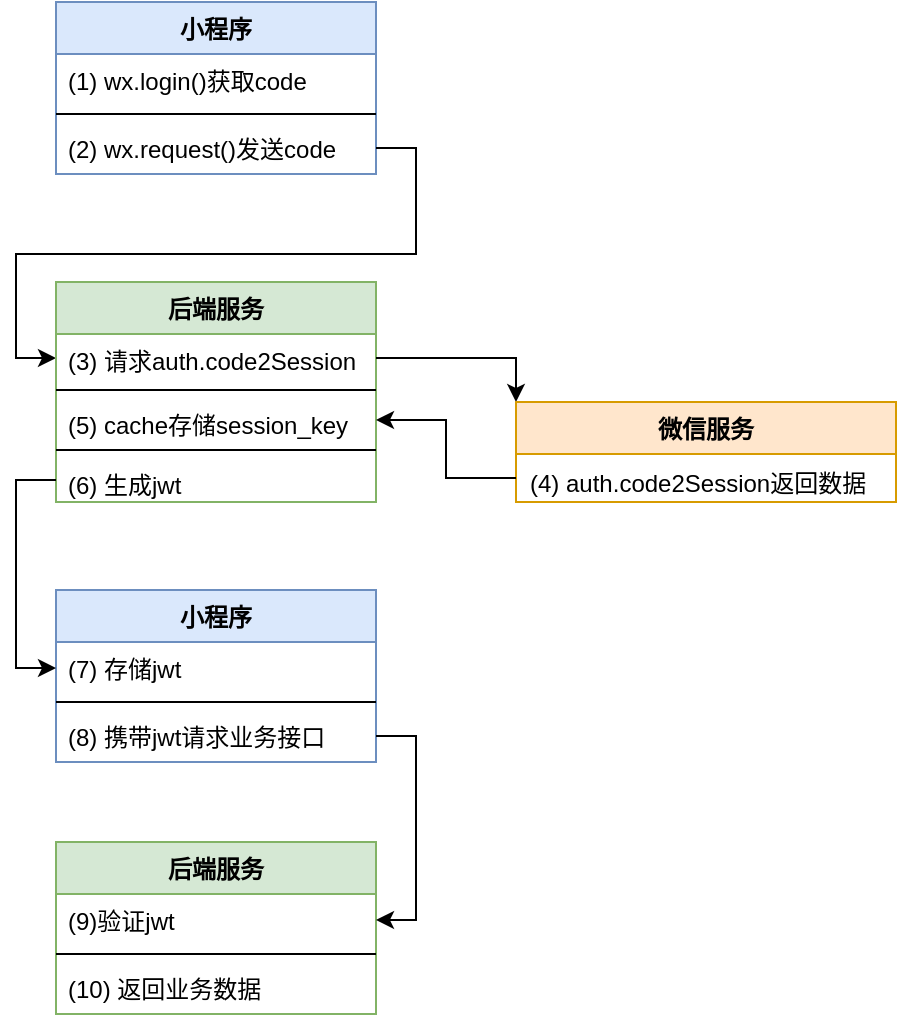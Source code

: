 <mxfile version="15.0.4" type="github">
  <diagram id="19BO0YPX0hd9bhDFKlXe" name="第 1 页">
    <mxGraphModel dx="1373" dy="774" grid="1" gridSize="10" guides="1" tooltips="1" connect="1" arrows="1" fold="1" page="1" pageScale="1" pageWidth="827" pageHeight="1169" math="0" shadow="0">
      <root>
        <mxCell id="0" />
        <mxCell id="1" parent="0" />
        <mxCell id="qBcfan_NChV7agnDNDgU-2" value="小程序" style="swimlane;fontStyle=1;align=center;verticalAlign=top;childLayout=stackLayout;horizontal=1;startSize=26;horizontalStack=0;resizeParent=1;resizeParentMax=0;resizeLast=0;collapsible=1;marginBottom=0;fillColor=#dae8fc;strokeColor=#6c8ebf;" vertex="1" parent="1">
          <mxGeometry x="300" y="60" width="160" height="86" as="geometry">
            <mxRectangle x="300" y="60" width="100" height="26" as="alternateBounds" />
          </mxGeometry>
        </mxCell>
        <mxCell id="qBcfan_NChV7agnDNDgU-3" value="(1) wx.login()获取code" style="text;strokeColor=none;fillColor=none;align=left;verticalAlign=top;spacingLeft=4;spacingRight=4;overflow=hidden;rotatable=0;points=[[0,0.5],[1,0.5]];portConstraint=eastwest;fontStyle=0" vertex="1" parent="qBcfan_NChV7agnDNDgU-2">
          <mxGeometry y="26" width="160" height="26" as="geometry" />
        </mxCell>
        <mxCell id="qBcfan_NChV7agnDNDgU-4" value="" style="line;strokeWidth=1;fillColor=none;align=left;verticalAlign=middle;spacingTop=-1;spacingLeft=3;spacingRight=3;rotatable=0;labelPosition=right;points=[];portConstraint=eastwest;" vertex="1" parent="qBcfan_NChV7agnDNDgU-2">
          <mxGeometry y="52" width="160" height="8" as="geometry" />
        </mxCell>
        <mxCell id="qBcfan_NChV7agnDNDgU-5" value="(2) wx.request()发送code" style="text;strokeColor=none;fillColor=none;align=left;verticalAlign=top;spacingLeft=4;spacingRight=4;overflow=hidden;rotatable=0;points=[[0,0.5],[1,0.5]];portConstraint=eastwest;" vertex="1" parent="qBcfan_NChV7agnDNDgU-2">
          <mxGeometry y="60" width="160" height="26" as="geometry" />
        </mxCell>
        <mxCell id="qBcfan_NChV7agnDNDgU-6" style="edgeStyle=orthogonalEdgeStyle;rounded=0;orthogonalLoop=1;jettySize=auto;html=1;exitX=1;exitY=0.5;exitDx=0;exitDy=0;entryX=0;entryY=0.5;entryDx=0;entryDy=0;" edge="1" parent="1" source="qBcfan_NChV7agnDNDgU-5" target="qBcfan_NChV7agnDNDgU-8">
          <mxGeometry relative="1" as="geometry">
            <mxPoint x="370" y="200" as="targetPoint" />
          </mxGeometry>
        </mxCell>
        <mxCell id="qBcfan_NChV7agnDNDgU-7" value="后端服务" style="swimlane;fontStyle=1;align=center;verticalAlign=top;childLayout=stackLayout;horizontal=1;startSize=26;horizontalStack=0;resizeParent=1;resizeParentMax=0;resizeLast=0;collapsible=1;marginBottom=0;fillColor=#d5e8d4;strokeColor=#82b366;" vertex="1" parent="1">
          <mxGeometry x="300" y="200" width="160" height="110" as="geometry">
            <mxRectangle x="300" y="200" width="100" height="26" as="alternateBounds" />
          </mxGeometry>
        </mxCell>
        <mxCell id="qBcfan_NChV7agnDNDgU-8" value="(3) 请求auth.code2Session" style="text;strokeColor=none;fillColor=none;align=left;verticalAlign=top;spacingLeft=4;spacingRight=4;overflow=hidden;rotatable=0;points=[[0,0.5],[1,0.5]];portConstraint=eastwest;" vertex="1" parent="qBcfan_NChV7agnDNDgU-7">
          <mxGeometry y="26" width="160" height="24" as="geometry" />
        </mxCell>
        <mxCell id="qBcfan_NChV7agnDNDgU-9" value="" style="line;strokeWidth=1;fillColor=none;align=left;verticalAlign=middle;spacingTop=-1;spacingLeft=3;spacingRight=3;rotatable=0;labelPosition=right;points=[];portConstraint=eastwest;" vertex="1" parent="qBcfan_NChV7agnDNDgU-7">
          <mxGeometry y="50" width="160" height="8" as="geometry" />
        </mxCell>
        <mxCell id="qBcfan_NChV7agnDNDgU-10" value="(5) cache存储session_key" style="text;strokeColor=none;fillColor=none;align=left;verticalAlign=top;spacingLeft=4;spacingRight=4;overflow=hidden;rotatable=0;points=[[0,0.5],[1,0.5]];portConstraint=eastwest;" vertex="1" parent="qBcfan_NChV7agnDNDgU-7">
          <mxGeometry y="58" width="160" height="22" as="geometry" />
        </mxCell>
        <mxCell id="qBcfan_NChV7agnDNDgU-40" value="" style="line;strokeWidth=1;fillColor=none;align=left;verticalAlign=middle;spacingTop=-1;spacingLeft=3;spacingRight=3;rotatable=0;labelPosition=right;points=[];portConstraint=eastwest;" vertex="1" parent="qBcfan_NChV7agnDNDgU-7">
          <mxGeometry y="80" width="160" height="8" as="geometry" />
        </mxCell>
        <mxCell id="qBcfan_NChV7agnDNDgU-43" value="(6) 生成jwt" style="text;strokeColor=none;fillColor=none;align=left;verticalAlign=top;spacingLeft=4;spacingRight=4;overflow=hidden;rotatable=0;points=[[0,0.5],[1,0.5]];portConstraint=eastwest;" vertex="1" parent="qBcfan_NChV7agnDNDgU-7">
          <mxGeometry y="88" width="160" height="22" as="geometry" />
        </mxCell>
        <mxCell id="qBcfan_NChV7agnDNDgU-11" style="edgeStyle=orthogonalEdgeStyle;rounded=0;orthogonalLoop=1;jettySize=auto;html=1;exitX=1;exitY=0.5;exitDx=0;exitDy=0;entryX=0;entryY=0;entryDx=0;entryDy=0;" edge="1" parent="1" source="qBcfan_NChV7agnDNDgU-8" target="qBcfan_NChV7agnDNDgU-12">
          <mxGeometry relative="1" as="geometry">
            <mxPoint x="520" y="239" as="targetPoint" />
          </mxGeometry>
        </mxCell>
        <mxCell id="qBcfan_NChV7agnDNDgU-12" value="微信服务" style="swimlane;fontStyle=1;align=center;verticalAlign=top;childLayout=stackLayout;horizontal=1;startSize=26;horizontalStack=0;resizeParent=1;resizeParentMax=0;resizeLast=0;collapsible=1;marginBottom=0;fillColor=#ffe6cc;strokeColor=#d79b00;" vertex="1" parent="1">
          <mxGeometry x="530" y="260" width="190" height="50" as="geometry">
            <mxRectangle x="530" y="260" width="100" height="26" as="alternateBounds" />
          </mxGeometry>
        </mxCell>
        <mxCell id="qBcfan_NChV7agnDNDgU-13" value="(4) auth.code2Session返回数据" style="text;strokeColor=none;fillColor=none;align=left;verticalAlign=top;spacingLeft=4;spacingRight=4;overflow=hidden;rotatable=0;points=[[0,0.5],[1,0.5]];portConstraint=eastwest;fontSize=12;spacing=3;rounded=0;glass=0;shadow=0;sketch=0;" vertex="1" parent="qBcfan_NChV7agnDNDgU-12">
          <mxGeometry y="26" width="190" height="24" as="geometry" />
        </mxCell>
        <mxCell id="qBcfan_NChV7agnDNDgU-23" style="edgeStyle=orthogonalEdgeStyle;rounded=0;orthogonalLoop=1;jettySize=auto;html=1;exitX=0;exitY=0.5;exitDx=0;exitDy=0;entryX=1;entryY=0.5;entryDx=0;entryDy=0;fontSize=12;startSize=26;" edge="1" parent="1" source="qBcfan_NChV7agnDNDgU-13" target="qBcfan_NChV7agnDNDgU-10">
          <mxGeometry relative="1" as="geometry" />
        </mxCell>
        <mxCell id="qBcfan_NChV7agnDNDgU-24" value="小程序" style="swimlane;fontStyle=1;align=center;verticalAlign=top;childLayout=stackLayout;horizontal=1;startSize=26;horizontalStack=0;resizeParent=1;resizeParentMax=0;resizeLast=0;collapsible=1;marginBottom=0;rounded=0;shadow=0;glass=0;sketch=0;fontSize=12;strokeColor=#6c8ebf;fillColor=#dae8fc;html=0;" vertex="1" parent="1">
          <mxGeometry x="300" y="354" width="160" height="86" as="geometry" />
        </mxCell>
        <mxCell id="qBcfan_NChV7agnDNDgU-25" value="(7) 存储jwt" style="text;strokeColor=none;fillColor=none;align=left;verticalAlign=top;spacingLeft=4;spacingRight=4;overflow=hidden;rotatable=0;points=[[0,0.5],[1,0.5]];portConstraint=eastwest;" vertex="1" parent="qBcfan_NChV7agnDNDgU-24">
          <mxGeometry y="26" width="160" height="26" as="geometry" />
        </mxCell>
        <mxCell id="qBcfan_NChV7agnDNDgU-26" value="" style="line;strokeWidth=1;fillColor=none;align=left;verticalAlign=middle;spacingTop=-1;spacingLeft=3;spacingRight=3;rotatable=0;labelPosition=right;points=[];portConstraint=eastwest;" vertex="1" parent="qBcfan_NChV7agnDNDgU-24">
          <mxGeometry y="52" width="160" height="8" as="geometry" />
        </mxCell>
        <mxCell id="qBcfan_NChV7agnDNDgU-27" value="(8) 携带jwt请求业务接口" style="text;strokeColor=none;fillColor=none;align=left;verticalAlign=top;spacingLeft=4;spacingRight=4;overflow=hidden;rotatable=0;points=[[0,0.5],[1,0.5]];portConstraint=eastwest;" vertex="1" parent="qBcfan_NChV7agnDNDgU-24">
          <mxGeometry y="60" width="160" height="26" as="geometry" />
        </mxCell>
        <mxCell id="qBcfan_NChV7agnDNDgU-28" style="edgeStyle=orthogonalEdgeStyle;rounded=0;orthogonalLoop=1;jettySize=auto;html=1;exitX=0;exitY=0.5;exitDx=0;exitDy=0;entryX=0;entryY=0.5;entryDx=0;entryDy=0;fontSize=12;startSize=26;" edge="1" parent="1" source="qBcfan_NChV7agnDNDgU-43" target="qBcfan_NChV7agnDNDgU-25">
          <mxGeometry relative="1" as="geometry" />
        </mxCell>
        <mxCell id="qBcfan_NChV7agnDNDgU-29" value="后端服务" style="swimlane;fontStyle=1;align=center;verticalAlign=top;childLayout=stackLayout;horizontal=1;startSize=26;horizontalStack=0;resizeParent=1;resizeParentMax=0;resizeLast=0;collapsible=1;marginBottom=0;rounded=0;shadow=0;glass=0;sketch=0;fontSize=12;strokeColor=#82b366;fillColor=#d5e8d4;html=0;" vertex="1" parent="1">
          <mxGeometry x="300" y="480" width="160" height="86" as="geometry" />
        </mxCell>
        <mxCell id="qBcfan_NChV7agnDNDgU-30" value="(9)验证jwt" style="text;strokeColor=none;fillColor=none;align=left;verticalAlign=top;spacingLeft=4;spacingRight=4;overflow=hidden;rotatable=0;points=[[0,0.5],[1,0.5]];portConstraint=eastwest;" vertex="1" parent="qBcfan_NChV7agnDNDgU-29">
          <mxGeometry y="26" width="160" height="26" as="geometry" />
        </mxCell>
        <mxCell id="qBcfan_NChV7agnDNDgU-31" value="" style="line;strokeWidth=1;fillColor=none;align=left;verticalAlign=middle;spacingTop=-1;spacingLeft=3;spacingRight=3;rotatable=0;labelPosition=right;points=[];portConstraint=eastwest;" vertex="1" parent="qBcfan_NChV7agnDNDgU-29">
          <mxGeometry y="52" width="160" height="8" as="geometry" />
        </mxCell>
        <mxCell id="qBcfan_NChV7agnDNDgU-32" value="(10) 返回业务数据" style="text;strokeColor=none;fillColor=none;align=left;verticalAlign=top;spacingLeft=4;spacingRight=4;overflow=hidden;rotatable=0;points=[[0,0.5],[1,0.5]];portConstraint=eastwest;" vertex="1" parent="qBcfan_NChV7agnDNDgU-29">
          <mxGeometry y="60" width="160" height="26" as="geometry" />
        </mxCell>
        <mxCell id="qBcfan_NChV7agnDNDgU-34" style="edgeStyle=orthogonalEdgeStyle;rounded=0;orthogonalLoop=1;jettySize=auto;html=1;exitX=1;exitY=0.5;exitDx=0;exitDy=0;entryX=1;entryY=0.5;entryDx=0;entryDy=0;fontSize=12;startSize=26;" edge="1" parent="1" source="qBcfan_NChV7agnDNDgU-27" target="qBcfan_NChV7agnDNDgU-30">
          <mxGeometry relative="1" as="geometry" />
        </mxCell>
      </root>
    </mxGraphModel>
  </diagram>
</mxfile>
